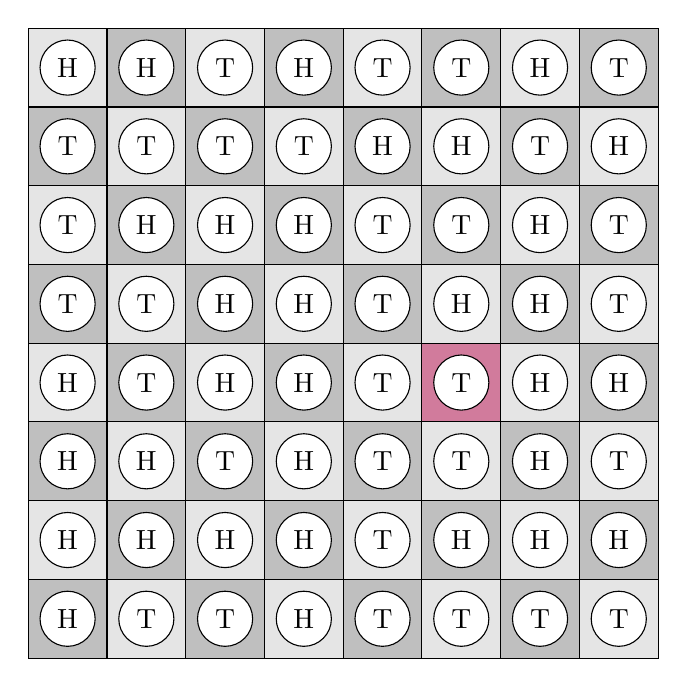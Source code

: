 \draw[fill=black, fill opacity=0.25] (0, 0) -- (0, 1) -- (1, 1) -- (1, 0) -- (0, 0);
\draw[fill=black, fill opacity=0.1] (1, 0) -- (1, 1) -- (2, 1) -- (2, 0) -- (1, 0);
\draw[fill=black, fill opacity=0.25] (2, 0) -- (2, 1) -- (3, 1) -- (3, 0) -- (2, 0);
\draw[fill=black, fill opacity=0.1] (3, 0) -- (3, 1) -- (4, 1) -- (4, 0) -- (3, 0);
\draw[fill=black, fill opacity=0.25] (4, 0) -- (4, 1) -- (5, 1) -- (5, 0) -- (4, 0);
\draw[fill=black, fill opacity=0.1] (5, 0) -- (5, 1) -- (6, 1) -- (6, 0) -- (5, 0);
\draw[fill=black, fill opacity=0.25] (6, 0) -- (6, 1) -- (7, 1) -- (7, 0) -- (6, 0);
\draw[fill=black, fill opacity=0.1] (7, 0) -- (7, 1) -- (8, 1) -- (8, 0) -- (7, 0);
\draw[fill=black, fill opacity=0.1] (0, 1) -- (0, 2) -- (1, 2) -- (1, 1) -- (0, 1);
\draw[fill=black, fill opacity=0.25] (1, 1) -- (1, 2) -- (2, 2) -- (2, 1) -- (1, 1);
\draw[fill=black, fill opacity=0.1] (2, 1) -- (2, 2) -- (3, 2) -- (3, 1) -- (2, 1);
\draw[fill=black, fill opacity=0.25] (3, 1) -- (3, 2) -- (4, 2) -- (4, 1) -- (3, 1);
\draw[fill=black, fill opacity=0.1] (4, 1) -- (4, 2) -- (5, 2) -- (5, 1) -- (4, 1);
\draw[fill=black, fill opacity=0.25] (5, 1) -- (5, 2) -- (6, 2) -- (6, 1) -- (5, 1);
\draw[fill=black, fill opacity=0.1] (6, 1) -- (6, 2) -- (7, 2) -- (7, 1) -- (6, 1);
\draw[fill=black, fill opacity=0.25] (7, 1) -- (7, 2) -- (8, 2) -- (8, 1) -- (7, 1);
\draw[fill=black, fill opacity=0.25] (0, 2) -- (0, 3) -- (1, 3) -- (1, 2) -- (0, 2);
\draw[fill=black, fill opacity=0.1] (1, 2) -- (1, 3) -- (2, 3) -- (2, 2) -- (1, 2);
\draw[fill=black, fill opacity=0.25] (2, 2) -- (2, 3) -- (3, 3) -- (3, 2) -- (2, 2);
\draw[fill=black, fill opacity=0.1] (3, 2) -- (3, 3) -- (4, 3) -- (4, 2) -- (3, 2);
\draw[fill=black, fill opacity=0.25] (4, 2) -- (4, 3) -- (5, 3) -- (5, 2) -- (4, 2);
\draw[fill=black, fill opacity=0.1] (5, 2) -- (5, 3) -- (6, 3) -- (6, 2) -- (5, 2);
\draw[fill=black, fill opacity=0.25] (6, 2) -- (6, 3) -- (7, 3) -- (7, 2) -- (6, 2);
\draw[fill=black, fill opacity=0.1] (7, 2) -- (7, 3) -- (8, 3) -- (8, 2) -- (7, 2);
\draw[fill=black, fill opacity=0.1] (0, 3) -- (0, 4) -- (1, 4) -- (1, 3) -- (0, 3);
\draw[fill=black, fill opacity=0.25] (1, 3) -- (1, 4) -- (2, 4) -- (2, 3) -- (1, 3);
\draw[fill=black, fill opacity=0.1] (2, 3) -- (2, 4) -- (3, 4) -- (3, 3) -- (2, 3);
\draw[fill=black, fill opacity=0.25] (3, 3) -- (3, 4) -- (4, 4) -- (4, 3) -- (3, 3);
\draw[fill=black, fill opacity=0.1] (4, 3) -- (4, 4) -- (5, 4) -- (5, 3) -- (4, 3);
\draw[fill=black, fill opacity=0.25] (5, 3) -- (5, 4) -- (6, 4) -- (6, 3) -- (5, 3);
\draw[fill=black, fill opacity=0.1] (6, 3) -- (6, 4) -- (7, 4) -- (7, 3) -- (6, 3);
\draw[fill=black, fill opacity=0.25] (7, 3) -- (7, 4) -- (8, 4) -- (8, 3) -- (7, 3);
\draw[fill=black, fill opacity=0.25] (0, 4) -- (0, 5) -- (1, 5) -- (1, 4) -- (0, 4);
\draw[fill=black, fill opacity=0.1] (1, 4) -- (1, 5) -- (2, 5) -- (2, 4) -- (1, 4);
\draw[fill=black, fill opacity=0.25] (2, 4) -- (2, 5) -- (3, 5) -- (3, 4) -- (2, 4);
\draw[fill=black, fill opacity=0.1] (3, 4) -- (3, 5) -- (4, 5) -- (4, 4) -- (3, 4);
\draw[fill=black, fill opacity=0.25] (4, 4) -- (4, 5) -- (5, 5) -- (5, 4) -- (4, 4);
\draw[fill=black, fill opacity=0.1] (5, 4) -- (5, 5) -- (6, 5) -- (6, 4) -- (5, 4);
\draw[fill=black, fill opacity=0.25] (6, 4) -- (6, 5) -- (7, 5) -- (7, 4) -- (6, 4);
\draw[fill=black, fill opacity=0.1] (7, 4) -- (7, 5) -- (8, 5) -- (8, 4) -- (7, 4);
\draw[fill=black, fill opacity=0.1] (0, 5) -- (0, 6) -- (1, 6) -- (1, 5) -- (0, 5);
\draw[fill=black, fill opacity=0.25] (1, 5) -- (1, 6) -- (2, 6) -- (2, 5) -- (1, 5);
\draw[fill=black, fill opacity=0.1] (2, 5) -- (2, 6) -- (3, 6) -- (3, 5) -- (2, 5);
\draw[fill=black, fill opacity=0.25] (3, 5) -- (3, 6) -- (4, 6) -- (4, 5) -- (3, 5);
\draw[fill=black, fill opacity=0.1] (4, 5) -- (4, 6) -- (5, 6) -- (5, 5) -- (4, 5);
\draw[fill=black, fill opacity=0.25] (5, 5) -- (5, 6) -- (6, 6) -- (6, 5) -- (5, 5);
\draw[fill=black, fill opacity=0.1] (6, 5) -- (6, 6) -- (7, 6) -- (7, 5) -- (6, 5);
\draw[fill=black, fill opacity=0.25] (7, 5) -- (7, 6) -- (8, 6) -- (8, 5) -- (7, 5);
\draw[fill=black, fill opacity=0.25] (0, 6) -- (0, 7) -- (1, 7) -- (1, 6) -- (0, 6);
\draw[fill=black, fill opacity=0.1] (1, 6) -- (1, 7) -- (2, 7) -- (2, 6) -- (1, 6);
\draw[fill=black, fill opacity=0.25] (2, 6) -- (2, 7) -- (3, 7) -- (3, 6) -- (2, 6);
\draw[fill=black, fill opacity=0.1] (3, 6) -- (3, 7) -- (4, 7) -- (4, 6) -- (3, 6);
\draw[fill=black, fill opacity=0.25] (4, 6) -- (4, 7) -- (5, 7) -- (5, 6) -- (4, 6);
\draw[fill=black, fill opacity=0.1] (5, 6) -- (5, 7) -- (6, 7) -- (6, 6) -- (5, 6);
\draw[fill=black, fill opacity=0.25] (6, 6) -- (6, 7) -- (7, 7) -- (7, 6) -- (6, 6);
\draw[fill=black, fill opacity=0.1] (7, 6) -- (7, 7) -- (8, 7) -- (8, 6) -- (7, 6);
\draw[fill=black, fill opacity=0.1] (0, 7) -- (0, 8) -- (1, 8) -- (1, 7) -- (0, 7);
\draw[fill=black, fill opacity=0.25] (1, 7) -- (1, 8) -- (2, 8) -- (2, 7) -- (1, 7);
\draw[fill=black, fill opacity=0.1] (2, 7) -- (2, 8) -- (3, 8) -- (3, 7) -- (2, 7);
\draw[fill=black, fill opacity=0.25] (3, 7) -- (3, 8) -- (4, 8) -- (4, 7) -- (3, 7);
\draw[fill=black, fill opacity=0.1] (4, 7) -- (4, 8) -- (5, 8) -- (5, 7) -- (4, 7);
\draw[fill=black, fill opacity=0.25] (5, 7) -- (5, 8) -- (6, 8) -- (6, 7) -- (5, 7);
\draw[fill=black, fill opacity=0.1] (6, 7) -- (6, 8) -- (7, 8) -- (7, 7) -- (6, 7);
\draw[fill=black, fill opacity=0.25] (7, 7) -- (7, 8) -- (8, 8) -- (8, 7) -- (7, 7);

\draw[fill=WildStrawberry, fill opacity=0.4] (5, 3) -- (5, 4) -- (6, 4) -- (6, 3) -- (5, 3);

\draw[fill=white, fill opacity=1](0.5, 0.5) circle (0.35);
\node at (0.5, 0.5) {H};
\draw[fill=white, fill opacity=1](1.5, 0.5) circle (0.35);
\node at (1.5, 0.5) {T};
\draw[fill=white, fill opacity=1](2.5, 0.5) circle (0.35);
\node at (2.5, 0.5) {T};
\draw[fill=white, fill opacity=1](3.5, 0.5) circle (0.35);
\node at (3.5, 0.5) {H};
\draw[fill=white, fill opacity=1](4.5, 0.5) circle (0.35);
\node at (4.5, 0.5) {T};
\draw[fill=white, fill opacity=1](5.5, 0.5) circle (0.35);
\node at (5.5, 0.5) {T};
\draw[fill=white, fill opacity=1](6.5, 0.5) circle (0.35);
\node at (6.5, 0.5) {T};
\draw[fill=white, fill opacity=1](7.5, 0.5) circle (0.35);
\node at (7.5, 0.5) {T};
\draw[fill=white, fill opacity=1](0.5, 1.5) circle (0.35);
\node at (0.5, 1.5) {H};
\draw[fill=white, fill opacity=1](1.5, 1.5) circle (0.35);
\node at (1.5, 1.5) {H};
\draw[fill=white, fill opacity=1](2.5, 1.5) circle (0.35);
\node at (2.5, 1.5) {H};
\draw[fill=white, fill opacity=1](3.5, 1.5) circle (0.35);
\node at (3.5, 1.5) {H};
\draw[fill=white, fill opacity=1](4.5, 1.5) circle (0.35);
\node at (4.5, 1.5) {T};
\draw[fill=white, fill opacity=1](5.5, 1.5) circle (0.35);
\node at (5.5, 1.5) {H};
\draw[fill=white, fill opacity=1](6.5, 1.5) circle (0.35);
\node at (6.5, 1.5) {H};
\draw[fill=white, fill opacity=1](7.5, 1.5) circle (0.35);
\node at (7.5, 1.5) {H};
\draw[fill=white, fill opacity=1](0.5, 2.5) circle (0.35);
\node at (0.5, 2.5) {H};
\draw[fill=white, fill opacity=1](1.5, 2.5) circle (0.35);
\node at (1.5, 2.5) {H};
\draw[fill=white, fill opacity=1](2.5, 2.5) circle (0.35);
\node at (2.5, 2.5) {T};
\draw[fill=white, fill opacity=1](3.5, 2.5) circle (0.35);
\node at (3.5, 2.5) {H};
\draw[fill=white, fill opacity=1](4.5, 2.5) circle (0.35);
\node at (4.5, 2.5) {T};
\draw[fill=white, fill opacity=1](5.5, 2.5) circle (0.35);
\node at (5.5, 2.5) {T};
\draw[fill=white, fill opacity=1](6.5, 2.5) circle (0.35);
\node at (6.5, 2.5) {H};
\draw[fill=white, fill opacity=1](7.5, 2.5) circle (0.35);
\node at (7.5, 2.5) {T};
\draw[fill=white, fill opacity=1](0.5, 3.5) circle (0.35);
\node at (0.5, 3.5) {H};
\draw[fill=white, fill opacity=1](1.5, 3.5) circle (0.35);
\node at (1.5, 3.5) {T};
\draw[fill=white, fill opacity=1](2.5, 3.5) circle (0.35);
\node at (2.5, 3.5) {H};
\draw[fill=white, fill opacity=1](3.5, 3.5) circle (0.35);
\node at (3.5, 3.5) {H};
\draw[fill=white, fill opacity=1](4.5, 3.5) circle (0.35);
\node at (4.5, 3.5) {T};
\draw[fill=white, fill opacity=1](5.5, 3.5) circle (0.35);
\node at (5.5, 3.5) {T};
\draw[fill=white, fill opacity=1](6.5, 3.5) circle (0.35);
\node at (6.5, 3.5) {H};
\draw[fill=white, fill opacity=1](7.5, 3.5) circle (0.35);
\node at (7.5, 3.5) {H};
\draw[fill=white, fill opacity=1](0.5, 4.5) circle (0.35);
\node at (0.5, 4.5) {T};
\draw[fill=white, fill opacity=1](1.5, 4.5) circle (0.35);
\node at (1.5, 4.5) {T};
\draw[fill=white, fill opacity=1](2.5, 4.5) circle (0.35);
\node at (2.5, 4.5) {H};
\draw[fill=white, fill opacity=1](3.5, 4.5) circle (0.35);
\node at (3.5, 4.5) {H};
\draw[fill=white, fill opacity=1](4.5, 4.5) circle (0.35);
\node at (4.5, 4.5) {T};
\draw[fill=white, fill opacity=1](5.5, 4.5) circle (0.35);
\node at (5.5, 4.5) {H};
\draw[fill=white, fill opacity=1](6.5, 4.5) circle (0.35);
\node at (6.5, 4.5) {H};
\draw[fill=white, fill opacity=1](7.5, 4.5) circle (0.35);
\node at (7.5, 4.5) {T};
\draw[fill=white, fill opacity=1](0.5, 5.5) circle (0.35);
\node at (0.5, 5.5) {T};
\draw[fill=white, fill opacity=1](1.5, 5.5) circle (0.35);
\node at (1.5, 5.5) {H};
\draw[fill=white, fill opacity=1](2.5, 5.5) circle (0.35);
\node at (2.5, 5.5) {H};
\draw[fill=white, fill opacity=1](3.5, 5.5) circle (0.35);
\node at (3.5, 5.5) {H};
\draw[fill=white, fill opacity=1](4.5, 5.5) circle (0.35);
\node at (4.5, 5.5) {T};
\draw[fill=white, fill opacity=1](5.5, 5.5) circle (0.35);
\node at (5.5, 5.5) {T};
\draw[fill=white, fill opacity=1](6.5, 5.5) circle (0.35);
\node at (6.5, 5.5) {H};
\draw[fill=white, fill opacity=1](7.5, 5.5) circle (0.35);
\node at (7.5, 5.5) {T};
\draw[fill=white, fill opacity=1](0.5, 6.5) circle (0.35);
\node at (0.5, 6.5) {T};
\draw[fill=white, fill opacity=1](1.5, 6.5) circle (0.35);
\node at (1.5, 6.5) {T};
\draw[fill=white, fill opacity=1](2.5, 6.5) circle (0.35);
\node at (2.5, 6.5) {T};
\draw[fill=white, fill opacity=1](3.5, 6.5) circle (0.35);
\node at (3.5, 6.5) {T};
\draw[fill=white, fill opacity=1](4.5, 6.5) circle (0.35);
\node at (4.5, 6.5) {H};
\draw[fill=white, fill opacity=1](5.5, 6.5) circle (0.35);
\node at (5.5, 6.5) {H};
\draw[fill=white, fill opacity=1](6.5, 6.5) circle (0.35);
\node at (6.5, 6.5) {T};
\draw[fill=white, fill opacity=1](7.5, 6.5) circle (0.35);
\node at (7.5, 6.5) {H};
\draw[fill=white, fill opacity=1](0.5, 7.5) circle (0.35);
\node at (0.5, 7.5) {H};
\draw[fill=white, fill opacity=1](1.5, 7.5) circle (0.35);
\node at (1.5, 7.5) {H};
\draw[fill=white, fill opacity=1](2.5, 7.5) circle (0.35);
\node at (2.5, 7.5) {T};
\draw[fill=white, fill opacity=1](3.5, 7.5) circle (0.35);
\node at (3.5, 7.5) {H};
\draw[fill=white, fill opacity=1](4.5, 7.5) circle (0.35);
\node at (4.5, 7.5) {T};
\draw[fill=white, fill opacity=1](5.5, 7.5) circle (0.35);
\node at (5.5, 7.5) {T};
\draw[fill=white, fill opacity=1](6.5, 7.5) circle (0.35);
\node at (6.5, 7.5) {H};
\draw[fill=white, fill opacity=1](7.5, 7.5) circle (0.35);
\node at (7.5, 7.5) {T};
